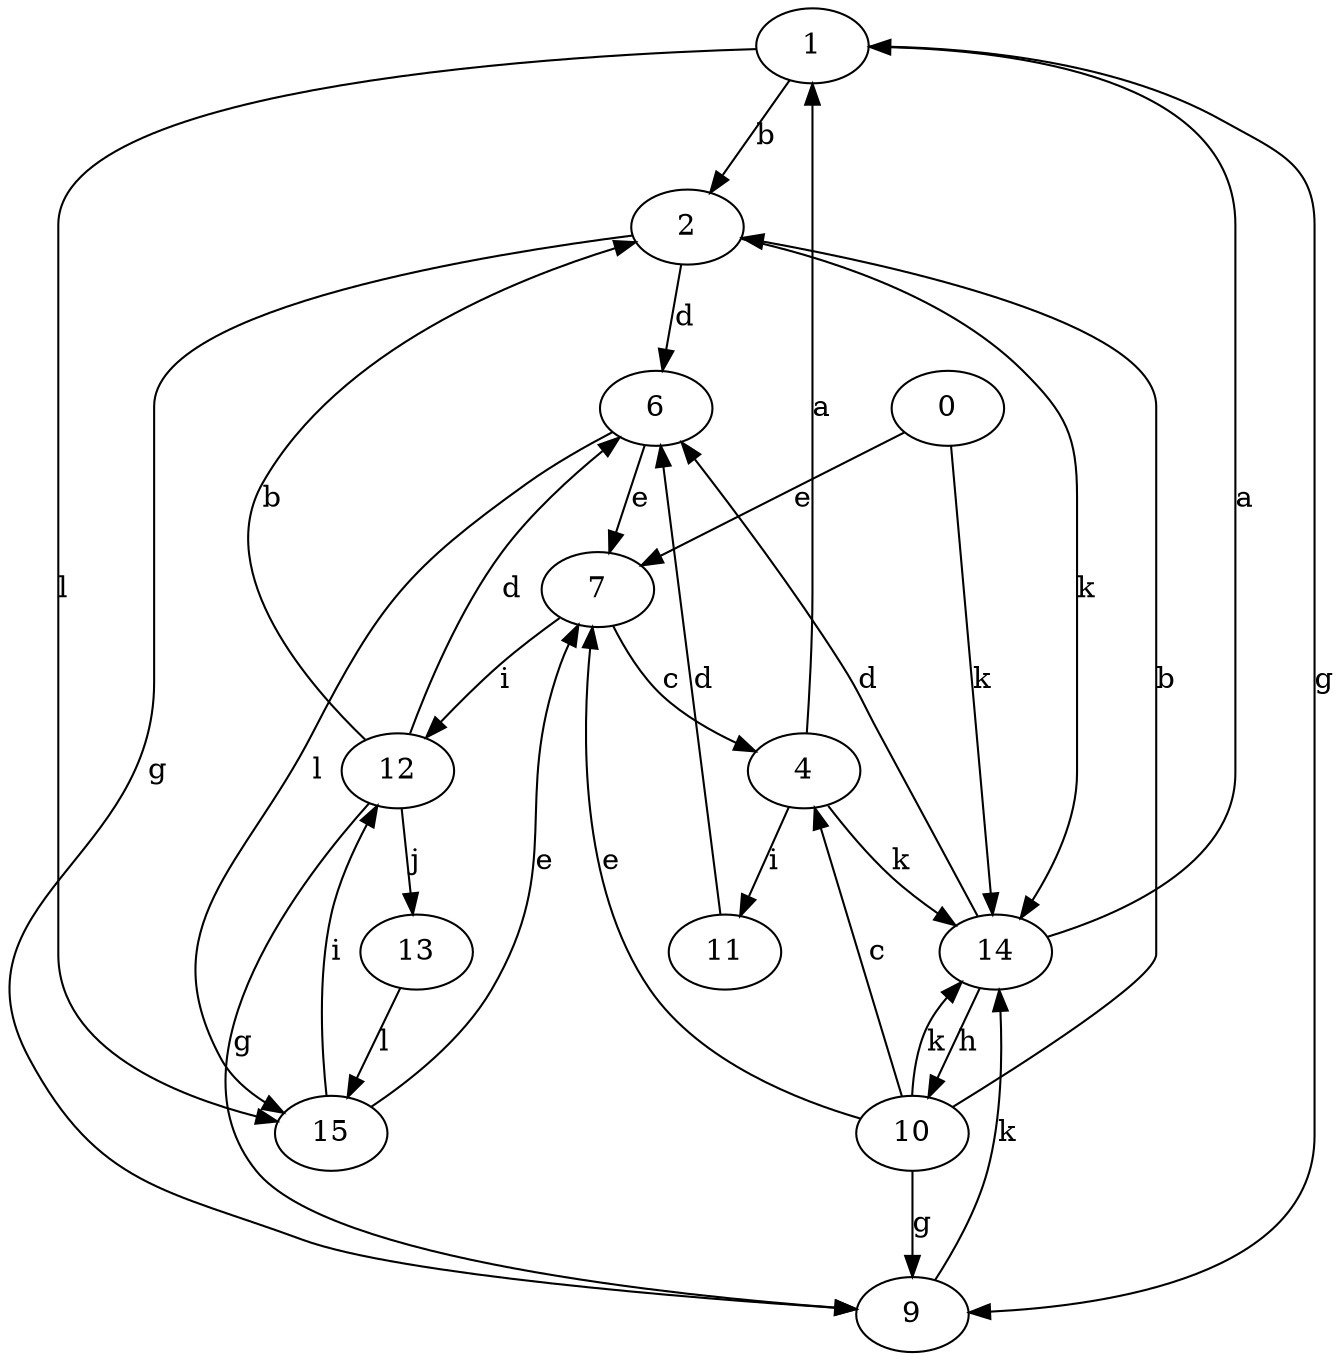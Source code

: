 strict digraph  {
1;
0;
2;
4;
6;
7;
9;
10;
11;
12;
13;
14;
15;
1 -> 2  [label=b];
1 -> 9  [label=g];
1 -> 15  [label=l];
0 -> 7  [label=e];
0 -> 14  [label=k];
2 -> 6  [label=d];
2 -> 9  [label=g];
2 -> 14  [label=k];
4 -> 1  [label=a];
4 -> 11  [label=i];
4 -> 14  [label=k];
6 -> 7  [label=e];
6 -> 15  [label=l];
7 -> 4  [label=c];
7 -> 12  [label=i];
9 -> 14  [label=k];
10 -> 2  [label=b];
10 -> 4  [label=c];
10 -> 7  [label=e];
10 -> 9  [label=g];
10 -> 14  [label=k];
11 -> 6  [label=d];
12 -> 2  [label=b];
12 -> 6  [label=d];
12 -> 9  [label=g];
12 -> 13  [label=j];
13 -> 15  [label=l];
14 -> 1  [label=a];
14 -> 6  [label=d];
14 -> 10  [label=h];
15 -> 7  [label=e];
15 -> 12  [label=i];
}
